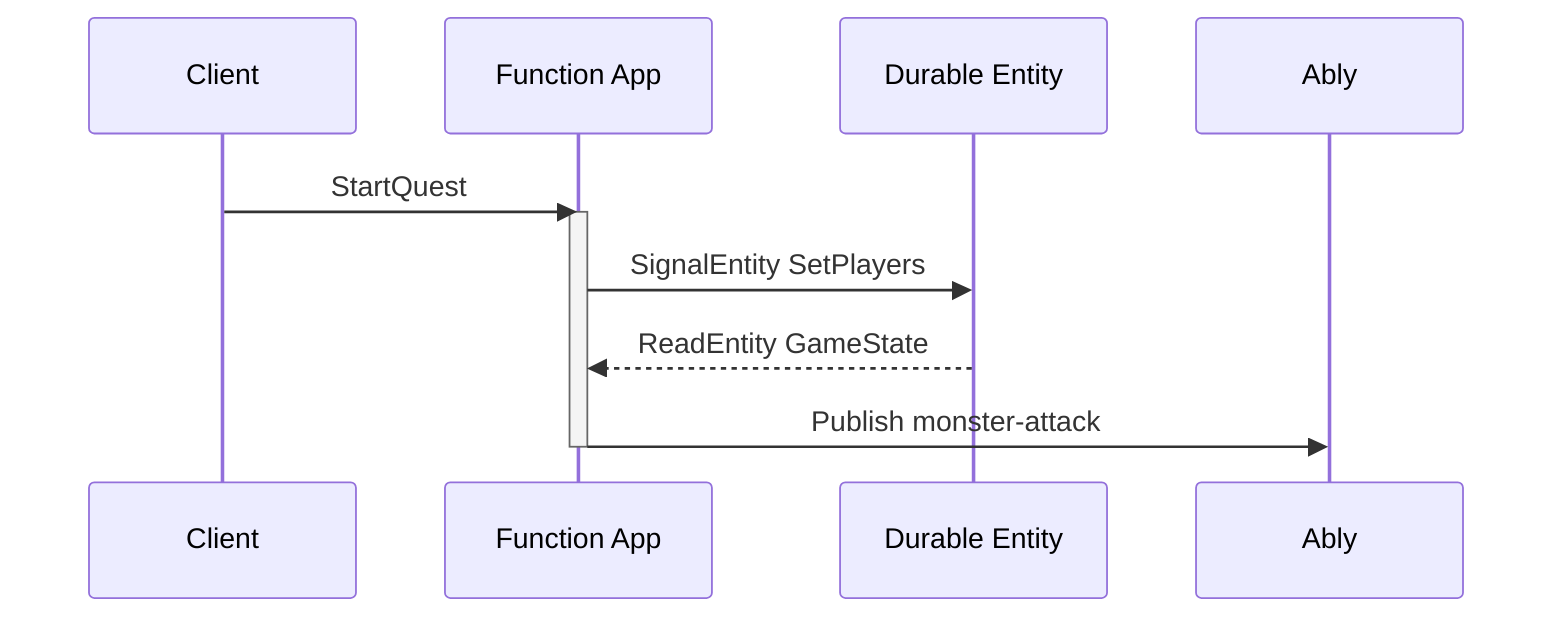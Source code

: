 sequenceDiagram
  Client ->> Function App: StartQuest
  activate Function App
    Function App ->> Durable Entity: SignalEntity SetPlayers
  Durable Entity -->> Function App: ReadEntity GameState
  Function App ->> Ably: Publish monster-attack
  deactivate Function App